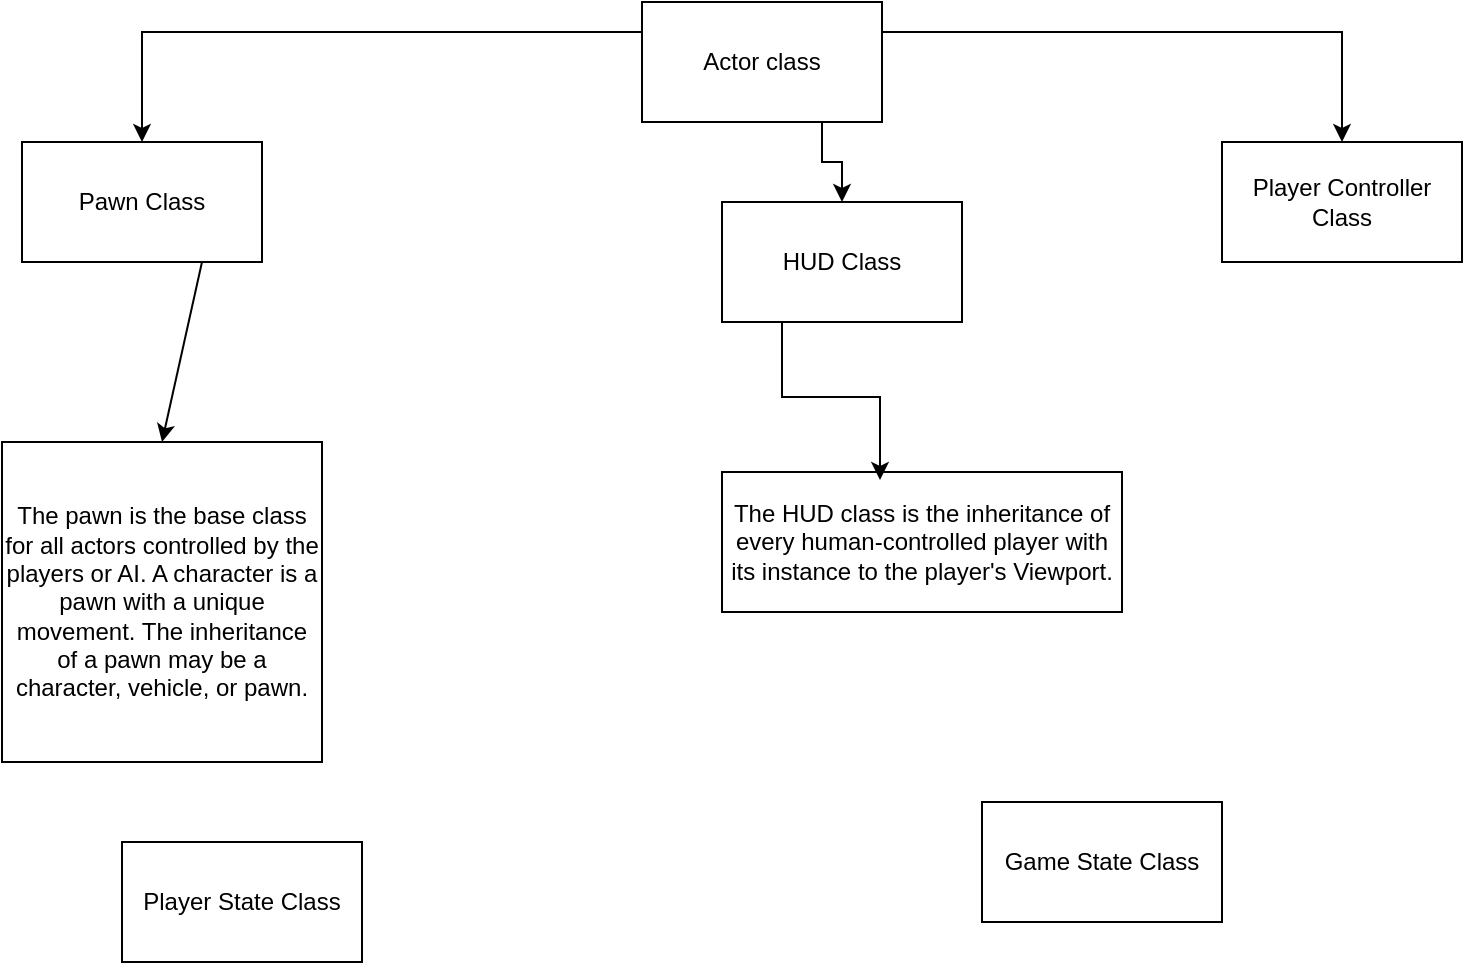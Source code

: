 <mxfile version="24.7.12">
  <diagram id="C5RBs43oDa-KdzZeNtuy" name="Page-1">
    <mxGraphModel dx="1050" dy="530" grid="1" gridSize="10" guides="1" tooltips="1" connect="1" arrows="1" fold="1" page="1" pageScale="1" pageWidth="827" pageHeight="1169" math="0" shadow="0">
      <root>
        <mxCell id="WIyWlLk6GJQsqaUBKTNV-0" />
        <mxCell id="WIyWlLk6GJQsqaUBKTNV-1" parent="WIyWlLk6GJQsqaUBKTNV-0" />
        <mxCell id="HU4TRK4CpS0P90ndItaQ-2" value="Pawn Class" style="rounded=0;whiteSpace=wrap;html=1;" parent="WIyWlLk6GJQsqaUBKTNV-1" vertex="1">
          <mxGeometry x="40" y="80" width="120" height="60" as="geometry" />
        </mxCell>
        <mxCell id="HU4TRK4CpS0P90ndItaQ-3" value="HUD Class" style="rounded=0;whiteSpace=wrap;html=1;" parent="WIyWlLk6GJQsqaUBKTNV-1" vertex="1">
          <mxGeometry x="390" y="110" width="120" height="60" as="geometry" />
        </mxCell>
        <mxCell id="HU4TRK4CpS0P90ndItaQ-4" value="Player Controller Class" style="rounded=0;whiteSpace=wrap;html=1;" parent="WIyWlLk6GJQsqaUBKTNV-1" vertex="1">
          <mxGeometry x="640" y="80" width="120" height="60" as="geometry" />
        </mxCell>
        <mxCell id="HU4TRK4CpS0P90ndItaQ-5" value="Player State Class" style="rounded=0;whiteSpace=wrap;html=1;" parent="WIyWlLk6GJQsqaUBKTNV-1" vertex="1">
          <mxGeometry x="90" y="430" width="120" height="60" as="geometry" />
        </mxCell>
        <mxCell id="HU4TRK4CpS0P90ndItaQ-6" value="Game State Class" style="rounded=0;whiteSpace=wrap;html=1;" parent="WIyWlLk6GJQsqaUBKTNV-1" vertex="1">
          <mxGeometry x="520" y="410" width="120" height="60" as="geometry" />
        </mxCell>
        <mxCell id="6r_PHCcJdkS4bBOd85Ro-0" value="The pawn is the base class for all actors controlled by the players or AI. A character is a pawn with a unique movement. The inheritance of a pawn may be a character, vehicle, or pawn." style="whiteSpace=wrap;html=1;aspect=fixed;" vertex="1" parent="WIyWlLk6GJQsqaUBKTNV-1">
          <mxGeometry x="30" y="230" width="160" height="160" as="geometry" />
        </mxCell>
        <mxCell id="6r_PHCcJdkS4bBOd85Ro-1" value="" style="endArrow=classic;html=1;rounded=0;exitX=0.75;exitY=1;exitDx=0;exitDy=0;entryX=0.5;entryY=0;entryDx=0;entryDy=0;" edge="1" parent="WIyWlLk6GJQsqaUBKTNV-1" source="HU4TRK4CpS0P90ndItaQ-2" target="6r_PHCcJdkS4bBOd85Ro-0">
          <mxGeometry width="50" height="50" relative="1" as="geometry">
            <mxPoint x="390" y="310" as="sourcePoint" />
            <mxPoint x="440" y="260" as="targetPoint" />
          </mxGeometry>
        </mxCell>
        <mxCell id="6r_PHCcJdkS4bBOd85Ro-3" value="The HUD class is the inheritance of every human-controlled player with its instance to the player&#39;s Viewport." style="rounded=0;whiteSpace=wrap;html=1;" vertex="1" parent="WIyWlLk6GJQsqaUBKTNV-1">
          <mxGeometry x="390" y="245" width="200" height="70" as="geometry" />
        </mxCell>
        <mxCell id="6r_PHCcJdkS4bBOd85Ro-4" style="edgeStyle=orthogonalEdgeStyle;rounded=0;orthogonalLoop=1;jettySize=auto;html=1;exitX=0.25;exitY=1;exitDx=0;exitDy=0;entryX=0.395;entryY=0.057;entryDx=0;entryDy=0;entryPerimeter=0;" edge="1" parent="WIyWlLk6GJQsqaUBKTNV-1" source="HU4TRK4CpS0P90ndItaQ-3" target="6r_PHCcJdkS4bBOd85Ro-3">
          <mxGeometry relative="1" as="geometry" />
        </mxCell>
        <mxCell id="6r_PHCcJdkS4bBOd85Ro-7" style="edgeStyle=orthogonalEdgeStyle;rounded=0;orthogonalLoop=1;jettySize=auto;html=1;exitX=0;exitY=0.25;exitDx=0;exitDy=0;entryX=0.5;entryY=0;entryDx=0;entryDy=0;" edge="1" parent="WIyWlLk6GJQsqaUBKTNV-1" source="6r_PHCcJdkS4bBOd85Ro-6" target="HU4TRK4CpS0P90ndItaQ-2">
          <mxGeometry relative="1" as="geometry" />
        </mxCell>
        <mxCell id="6r_PHCcJdkS4bBOd85Ro-8" style="edgeStyle=orthogonalEdgeStyle;rounded=0;orthogonalLoop=1;jettySize=auto;html=1;exitX=1;exitY=0.25;exitDx=0;exitDy=0;" edge="1" parent="WIyWlLk6GJQsqaUBKTNV-1" source="6r_PHCcJdkS4bBOd85Ro-6" target="HU4TRK4CpS0P90ndItaQ-4">
          <mxGeometry relative="1" as="geometry" />
        </mxCell>
        <mxCell id="6r_PHCcJdkS4bBOd85Ro-9" style="edgeStyle=orthogonalEdgeStyle;rounded=0;orthogonalLoop=1;jettySize=auto;html=1;exitX=0.75;exitY=1;exitDx=0;exitDy=0;" edge="1" parent="WIyWlLk6GJQsqaUBKTNV-1" source="6r_PHCcJdkS4bBOd85Ro-6" target="HU4TRK4CpS0P90ndItaQ-3">
          <mxGeometry relative="1" as="geometry" />
        </mxCell>
        <mxCell id="6r_PHCcJdkS4bBOd85Ro-6" value="Actor class" style="rounded=0;whiteSpace=wrap;html=1;" vertex="1" parent="WIyWlLk6GJQsqaUBKTNV-1">
          <mxGeometry x="350" y="10" width="120" height="60" as="geometry" />
        </mxCell>
      </root>
    </mxGraphModel>
  </diagram>
</mxfile>
